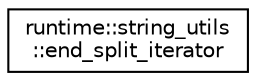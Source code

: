 digraph "Graphical Class Hierarchy"
{
 // LATEX_PDF_SIZE
  edge [fontname="Helvetica",fontsize="10",labelfontname="Helvetica",labelfontsize="10"];
  node [fontname="Helvetica",fontsize="10",shape=record];
  rankdir="LR";
  Node0 [label="runtime::string_utils\l::end_split_iterator",height=0.2,width=0.4,color="black", fillcolor="white", style="filled",URL="$structruntime_1_1string__utils_1_1end__split__iterator.html",tooltip=" "];
}
